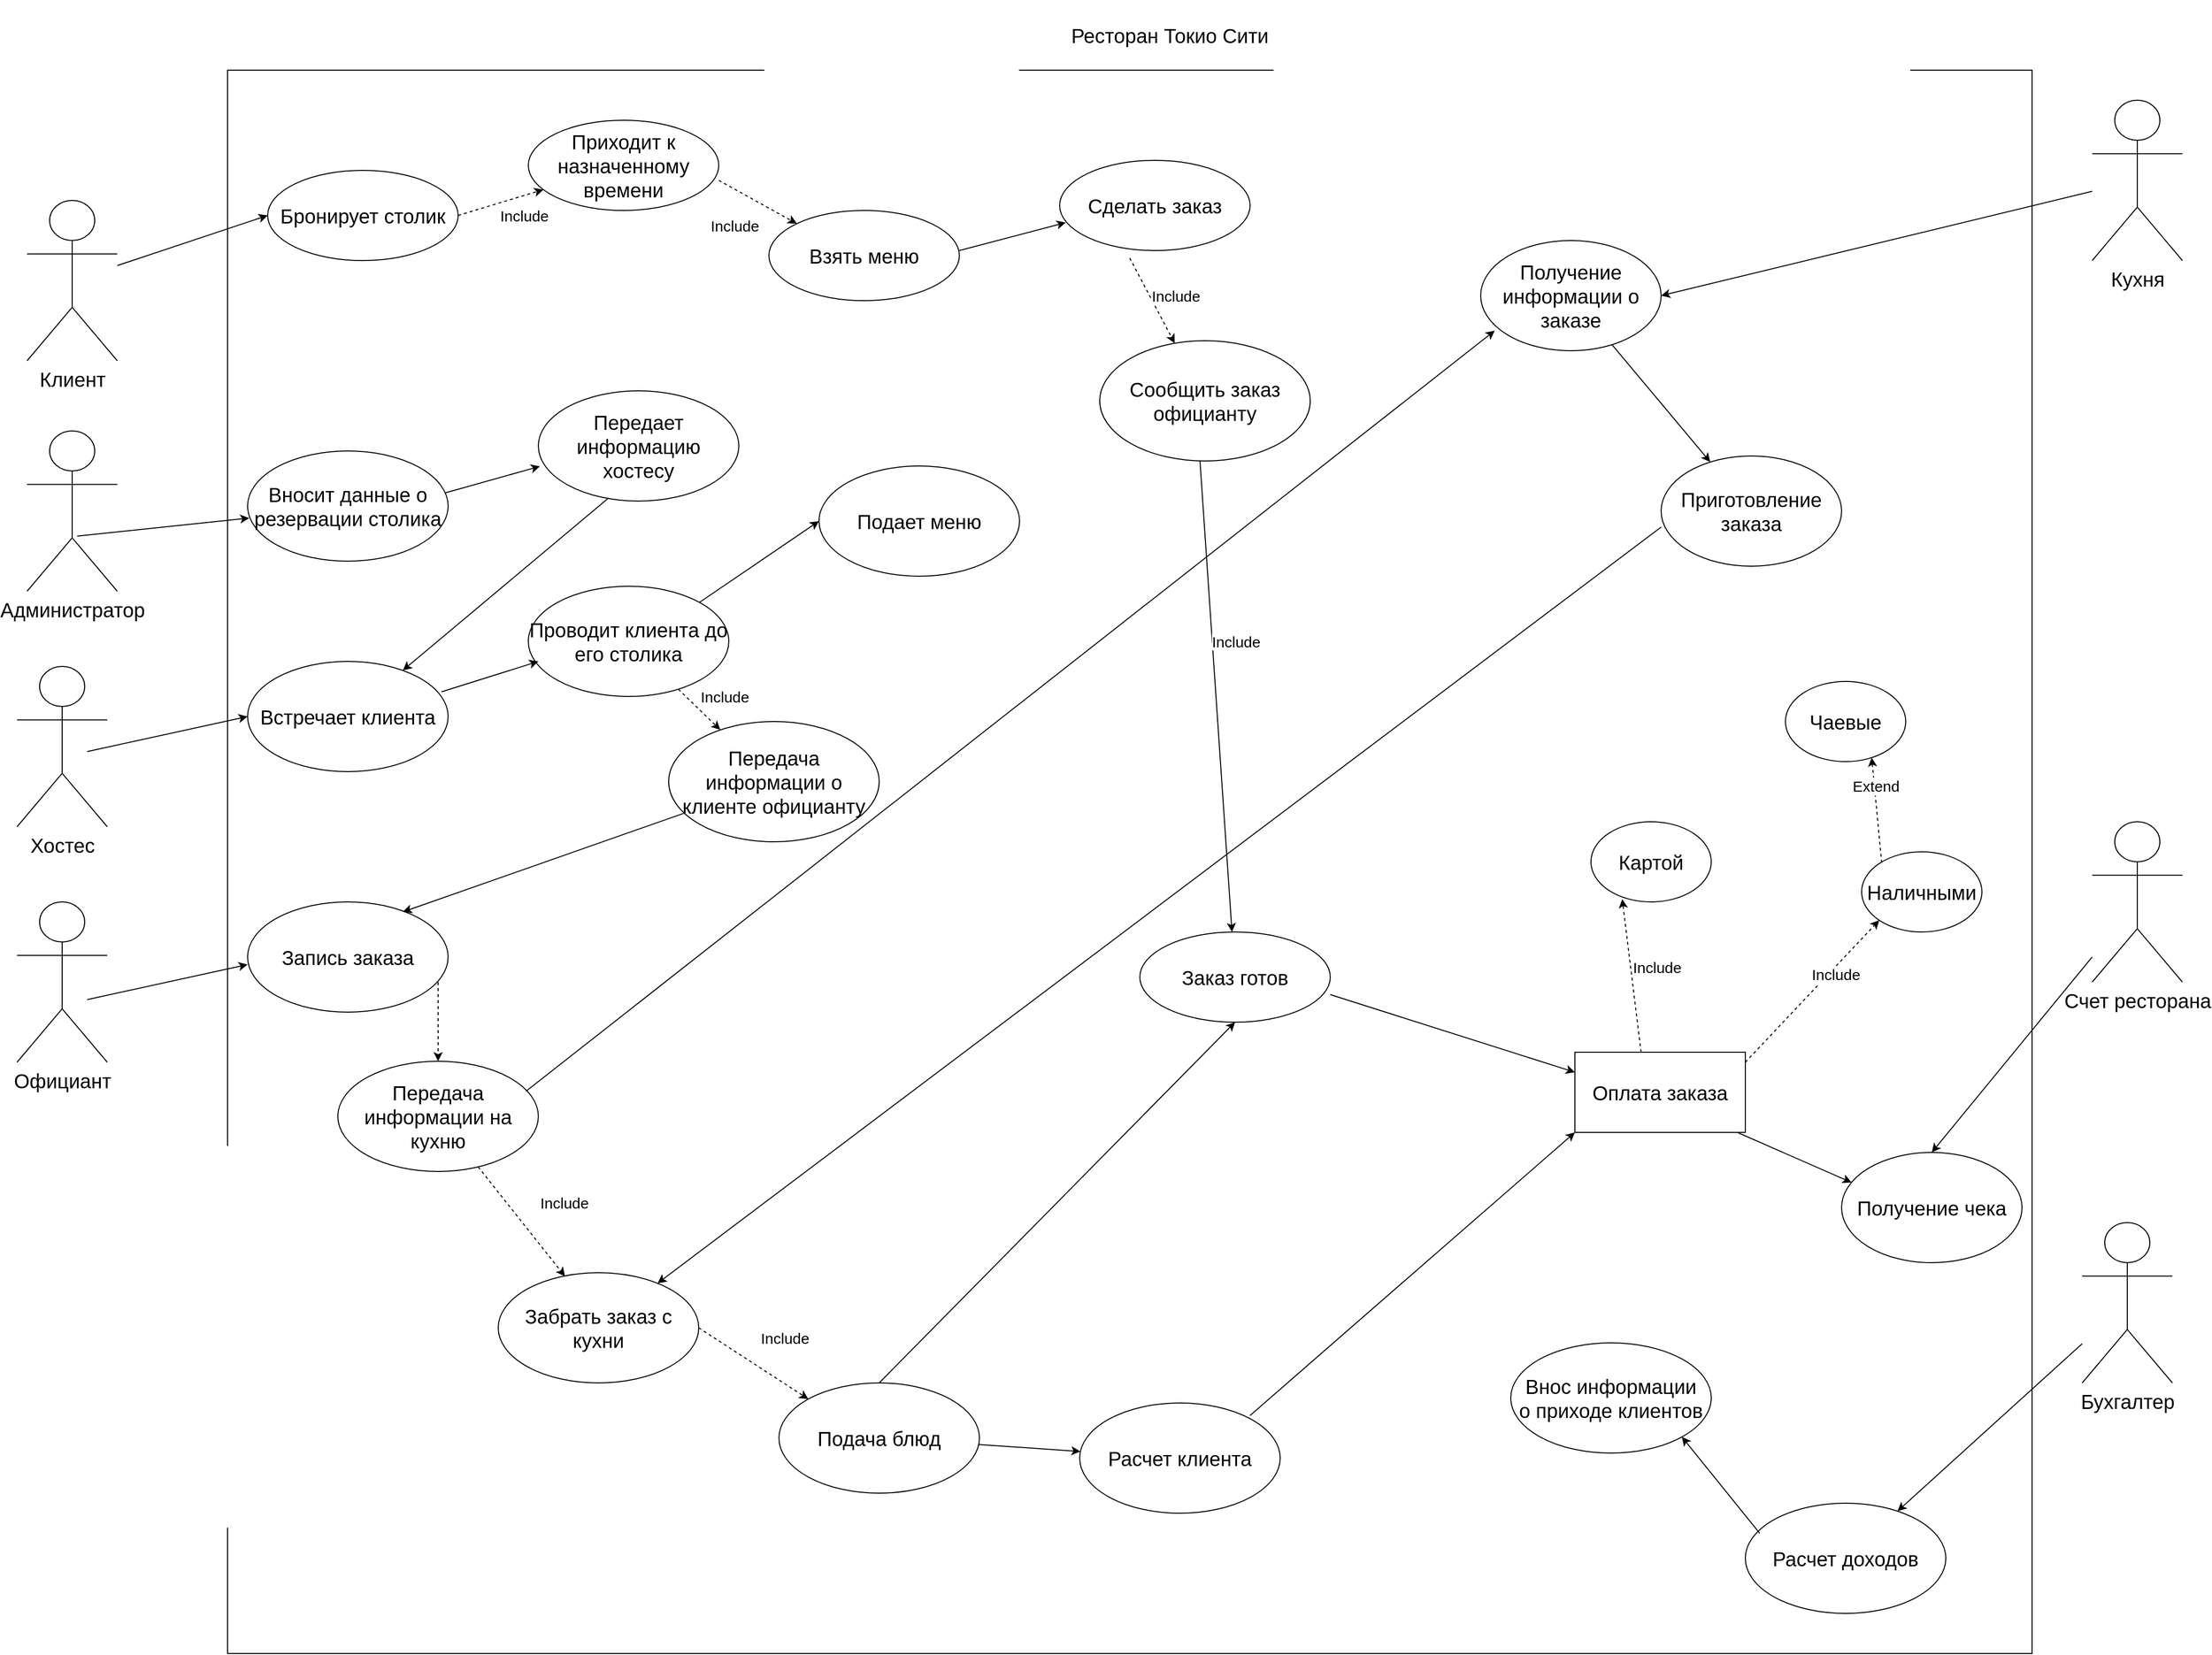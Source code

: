 <mxfile version="20.3.0" type="device" pages="2"><diagram id="B6eEQ-WKskFwxM_QzgL0" name="�������� 1"><mxGraphModel dx="2844" dy="1730" grid="1" gridSize="10" guides="1" tooltips="1" connect="1" arrows="1" fold="1" page="1" pageScale="1" pageWidth="827" pageHeight="1169" math="0" shadow="0"><root><mxCell id="0"/><mxCell id="1" parent="0"/><mxCell id="ucPB4saSWRU4WeFrdtIy-1" value="" style="rounded=0;whiteSpace=wrap;html=1;fillColor=none;" parent="1" vertex="1"><mxGeometry x="310" y="70" width="1800" height="1580" as="geometry"/></mxCell><mxCell id="ucPB4saSWRU4WeFrdtIy-2" value="&lt;font style=&quot;font-size: 20px;&quot;&gt;Ресторан Токио Сити&lt;/font&gt;" style="text;html=1;strokeColor=none;fillColor=none;align=center;verticalAlign=middle;whiteSpace=wrap;rounded=0;" parent="1" vertex="1"><mxGeometry x="1140" width="220" height="70" as="geometry"/></mxCell><mxCell id="ucPB4saSWRU4WeFrdtIy-4" value="Клиент" style="shape=umlActor;verticalLabelPosition=bottom;verticalAlign=top;html=1;outlineConnect=0;fontSize=20;fillColor=none;" parent="1" vertex="1"><mxGeometry x="110" y="200" width="90" height="160" as="geometry"/></mxCell><mxCell id="ucPB4saSWRU4WeFrdtIy-7" value="" style="endArrow=classic;html=1;rounded=0;fontSize=20;entryX=0;entryY=0.5;entryDx=0;entryDy=0;" parent="1" source="ucPB4saSWRU4WeFrdtIy-4" target="ucPB4saSWRU4WeFrdtIy-8" edge="1"><mxGeometry width="50" height="50" relative="1" as="geometry"><mxPoint x="230" y="290" as="sourcePoint"/><mxPoint x="550" y="310" as="targetPoint"/><Array as="points"/></mxGeometry></mxCell><mxCell id="ucPB4saSWRU4WeFrdtIy-8" value="Бронирует столик" style="ellipse;whiteSpace=wrap;html=1;fontSize=20;fillColor=none;" parent="1" vertex="1"><mxGeometry x="350" y="170" width="190" height="90" as="geometry"/></mxCell><mxCell id="I0cS8mzF2788cdketwGl-1" value="Администратор" style="shape=umlActor;verticalLabelPosition=bottom;verticalAlign=top;html=1;outlineConnect=0;fontSize=20;fillColor=none;" parent="1" vertex="1"><mxGeometry x="110" y="430" width="90" height="160" as="geometry"/></mxCell><mxCell id="I0cS8mzF2788cdketwGl-2" value="" style="endArrow=classic;html=1;rounded=0;fontSize=20;dashed=1;exitX=1;exitY=0.5;exitDx=0;exitDy=0;" parent="1" source="ucPB4saSWRU4WeFrdtIy-8" target="I0cS8mzF2788cdketwGl-4" edge="1"><mxGeometry width="50" height="50" relative="1" as="geometry"><mxPoint x="530" y="240" as="sourcePoint"/><mxPoint x="680" y="190" as="targetPoint"/><Array as="points"/></mxGeometry></mxCell><mxCell id="I0cS8mzF2788cdketwGl-4" value="Приходит к назначенному времени" style="ellipse;whiteSpace=wrap;html=1;fontSize=20;fillColor=none;" parent="1" vertex="1"><mxGeometry x="610" y="120" width="190" height="90" as="geometry"/></mxCell><mxCell id="I0cS8mzF2788cdketwGl-7" value="" style="endArrow=classic;html=1;rounded=0;fontSize=20;entryX=0.008;entryY=0.609;entryDx=0;entryDy=0;entryPerimeter=0;" parent="1" target="E02KeBxfNRZ5lNpoxEAH-2" edge="1"><mxGeometry width="50" height="50" relative="1" as="geometry"><mxPoint x="160" y="535" as="sourcePoint"/><mxPoint x="280" y="510" as="targetPoint"/><Array as="points"/></mxGeometry></mxCell><mxCell id="E02KeBxfNRZ5lNpoxEAH-2" value="Вносит данные о резервации столика" style="ellipse;whiteSpace=wrap;html=1;fontSize=20;fillColor=none;" parent="1" vertex="1"><mxGeometry x="330" y="450" width="200" height="110" as="geometry"/></mxCell><mxCell id="E02KeBxfNRZ5lNpoxEAH-3" value="Передает информацию хостесу" style="ellipse;whiteSpace=wrap;html=1;fontSize=20;fillColor=none;" parent="1" vertex="1"><mxGeometry x="620" y="390" width="200" height="110" as="geometry"/></mxCell><mxCell id="E02KeBxfNRZ5lNpoxEAH-4" value="" style="endArrow=classic;html=1;rounded=0;fontSize=20;entryX=0.008;entryY=0.685;entryDx=0;entryDy=0;entryPerimeter=0;exitX=0.983;exitY=0.382;exitDx=0;exitDy=0;exitPerimeter=0;" parent="1" source="E02KeBxfNRZ5lNpoxEAH-2" target="E02KeBxfNRZ5lNpoxEAH-3" edge="1"><mxGeometry width="50" height="50" relative="1" as="geometry"><mxPoint x="520" y="480" as="sourcePoint"/><mxPoint x="620" y="460" as="targetPoint"/><Array as="points"/></mxGeometry></mxCell><mxCell id="E02KeBxfNRZ5lNpoxEAH-5" value="Хостес" style="shape=umlActor;verticalLabelPosition=bottom;verticalAlign=top;html=1;outlineConnect=0;fontSize=20;fillColor=none;" parent="1" vertex="1"><mxGeometry x="100" y="665" width="90" height="160" as="geometry"/></mxCell><mxCell id="E02KeBxfNRZ5lNpoxEAH-6" value="" style="endArrow=classic;html=1;rounded=0;fontSize=20;entryX=0;entryY=0.5;entryDx=0;entryDy=0;" parent="1" target="E02KeBxfNRZ5lNpoxEAH-7" edge="1"><mxGeometry width="50" height="50" relative="1" as="geometry"><mxPoint x="170" y="750" as="sourcePoint"/><mxPoint x="350" y="720" as="targetPoint"/><Array as="points"/></mxGeometry></mxCell><mxCell id="E02KeBxfNRZ5lNpoxEAH-7" value="Встречает клиента" style="ellipse;whiteSpace=wrap;html=1;fontSize=20;fillColor=none;" parent="1" vertex="1"><mxGeometry x="330" y="660" width="200" height="110" as="geometry"/></mxCell><mxCell id="E02KeBxfNRZ5lNpoxEAH-8" value="Проводит клиента до его столика" style="ellipse;whiteSpace=wrap;html=1;fontSize=20;fillColor=none;" parent="1" vertex="1"><mxGeometry x="610" y="585" width="200" height="110" as="geometry"/></mxCell><mxCell id="E02KeBxfNRZ5lNpoxEAH-9" value="" style="endArrow=classic;html=1;rounded=0;fontSize=20;entryX=0.05;entryY=0.682;entryDx=0;entryDy=0;entryPerimeter=0;exitX=0.967;exitY=0.276;exitDx=0;exitDy=0;exitPerimeter=0;" parent="1" source="E02KeBxfNRZ5lNpoxEAH-7" target="E02KeBxfNRZ5lNpoxEAH-8" edge="1"><mxGeometry width="50" height="50" relative="1" as="geometry"><mxPoint x="510" y="685" as="sourcePoint"/><mxPoint x="610" y="665" as="targetPoint"/><Array as="points"/></mxGeometry></mxCell><mxCell id="E02KeBxfNRZ5lNpoxEAH-10" value="Подает меню" style="ellipse;whiteSpace=wrap;html=1;fontSize=20;fillColor=none;" parent="1" vertex="1"><mxGeometry x="900" y="465" width="200" height="110" as="geometry"/></mxCell><mxCell id="E02KeBxfNRZ5lNpoxEAH-11" value="" style="endArrow=classic;html=1;rounded=0;fontSize=20;entryX=0;entryY=0.5;entryDx=0;entryDy=0;exitX=1;exitY=0;exitDx=0;exitDy=0;" parent="1" source="E02KeBxfNRZ5lNpoxEAH-8" target="E02KeBxfNRZ5lNpoxEAH-10" edge="1"><mxGeometry width="50" height="50" relative="1" as="geometry"><mxPoint x="760" y="690" as="sourcePoint"/><mxPoint x="856.6" y="660" as="targetPoint"/><Array as="points"/></mxGeometry></mxCell><mxCell id="E02KeBxfNRZ5lNpoxEAH-12" value="Официант" style="shape=umlActor;verticalLabelPosition=bottom;verticalAlign=top;html=1;outlineConnect=0;fontSize=20;fillColor=none;" parent="1" vertex="1"><mxGeometry x="100" y="900" width="90" height="160" as="geometry"/></mxCell><mxCell id="E02KeBxfNRZ5lNpoxEAH-13" value="" style="endArrow=classic;html=1;rounded=0;fontSize=20;entryX=0;entryY=0.5;entryDx=0;entryDy=0;" parent="1" edge="1"><mxGeometry width="50" height="50" relative="1" as="geometry"><mxPoint x="170" y="997.5" as="sourcePoint"/><mxPoint x="330" y="962.5" as="targetPoint"/><Array as="points"/></mxGeometry></mxCell><mxCell id="E02KeBxfNRZ5lNpoxEAH-14" value="Запись заказа" style="ellipse;whiteSpace=wrap;html=1;fontSize=20;fillColor=none;" parent="1" vertex="1"><mxGeometry x="330" y="900" width="200" height="110" as="geometry"/></mxCell><mxCell id="E02KeBxfNRZ5lNpoxEAH-15" value="Передача информации на кухню" style="ellipse;whiteSpace=wrap;html=1;fontSize=20;fillColor=none;" parent="1" vertex="1"><mxGeometry x="420" y="1059" width="200" height="110" as="geometry"/></mxCell><mxCell id="E02KeBxfNRZ5lNpoxEAH-16" value="" style="endArrow=classic;html=1;rounded=0;fontSize=20;dashed=1;" parent="1" target="E02KeBxfNRZ5lNpoxEAH-15" edge="1"><mxGeometry width="50" height="50" relative="1" as="geometry"><mxPoint x="520" y="980" as="sourcePoint"/><mxPoint x="680" y="945" as="targetPoint"/><Array as="points"/></mxGeometry></mxCell><mxCell id="E02KeBxfNRZ5lNpoxEAH-17" value="Забрать заказ с кухни" style="ellipse;whiteSpace=wrap;html=1;fontSize=20;fillColor=none;" parent="1" vertex="1"><mxGeometry x="580" y="1270" width="200" height="110" as="geometry"/></mxCell><mxCell id="E02KeBxfNRZ5lNpoxEAH-18" value="" style="endArrow=classic;html=1;rounded=0;fontSize=20;entryX=0.333;entryY=0.033;entryDx=0;entryDy=0;entryPerimeter=0;dashed=1;" parent="1" source="E02KeBxfNRZ5lNpoxEAH-15" target="E02KeBxfNRZ5lNpoxEAH-17" edge="1"><mxGeometry width="50" height="50" relative="1" as="geometry"><mxPoint x="707.42" y="1090" as="sourcePoint"/><mxPoint x="800.004" y="1118.29" as="targetPoint"/><Array as="points"/></mxGeometry></mxCell><mxCell id="E02KeBxfNRZ5lNpoxEAH-20" value="Бухгалтер" style="shape=umlActor;verticalLabelPosition=bottom;verticalAlign=top;html=1;outlineConnect=0;fontSize=20;fillColor=none;" parent="1" vertex="1"><mxGeometry x="2160" y="1220" width="90" height="160" as="geometry"/></mxCell><mxCell id="E02KeBxfNRZ5lNpoxEAH-23" value="" style="endArrow=classic;html=1;rounded=0;fontSize=20;" parent="1" source="E02KeBxfNRZ5lNpoxEAH-20" target="E02KeBxfNRZ5lNpoxEAH-24" edge="1"><mxGeometry width="50" height="50" relative="1" as="geometry"><mxPoint x="1280" y="1240" as="sourcePoint"/><mxPoint x="1330" y="1190" as="targetPoint"/></mxGeometry></mxCell><mxCell id="E02KeBxfNRZ5lNpoxEAH-24" value="Расчет доходов" style="ellipse;whiteSpace=wrap;html=1;fontSize=20;fillColor=none;" parent="1" vertex="1"><mxGeometry x="1824" y="1500" width="200" height="110" as="geometry"/></mxCell><mxCell id="E02KeBxfNRZ5lNpoxEAH-25" value="Кухня" style="shape=umlActor;verticalLabelPosition=bottom;verticalAlign=top;html=1;outlineConnect=0;fontSize=20;fillColor=none;" parent="1" vertex="1"><mxGeometry x="2170" y="100" width="90" height="160" as="geometry"/></mxCell><mxCell id="E02KeBxfNRZ5lNpoxEAH-30" value="Получение информации о заказе" style="ellipse;whiteSpace=wrap;html=1;fontSize=20;fillColor=none;" parent="1" vertex="1"><mxGeometry x="1560" y="240" width="180" height="110" as="geometry"/></mxCell><mxCell id="E02KeBxfNRZ5lNpoxEAH-31" value="" style="endArrow=classic;html=1;rounded=0;fontSize=20;entryX=1;entryY=0.5;entryDx=0;entryDy=0;" parent="1" source="E02KeBxfNRZ5lNpoxEAH-25" target="E02KeBxfNRZ5lNpoxEAH-30" edge="1"><mxGeometry width="50" height="50" relative="1" as="geometry"><mxPoint x="1400" y="230" as="sourcePoint"/><mxPoint x="1550" y="180" as="targetPoint"/><Array as="points"/></mxGeometry></mxCell><mxCell id="E02KeBxfNRZ5lNpoxEAH-32" value="" style="endArrow=classic;html=1;rounded=0;fontSize=20;entryX=0.078;entryY=0.818;entryDx=0;entryDy=0;entryPerimeter=0;exitX=0.938;exitY=0.273;exitDx=0;exitDy=0;exitPerimeter=0;" parent="1" source="E02KeBxfNRZ5lNpoxEAH-15" target="E02KeBxfNRZ5lNpoxEAH-30" edge="1"><mxGeometry width="50" height="50" relative="1" as="geometry"><mxPoint x="800" y="1025" as="sourcePoint"/><mxPoint x="960" y="990" as="targetPoint"/><Array as="points"/></mxGeometry></mxCell><mxCell id="E02KeBxfNRZ5lNpoxEAH-34" value="" style="endArrow=classic;html=1;rounded=0;fontSize=20;" parent="1" source="E02KeBxfNRZ5lNpoxEAH-30" target="E02KeBxfNRZ5lNpoxEAH-36" edge="1"><mxGeometry width="50" height="50" relative="1" as="geometry"><mxPoint x="1420" y="263.281" as="sourcePoint"/><mxPoint x="1290" y="296.71" as="targetPoint"/><Array as="points"/></mxGeometry></mxCell><mxCell id="E02KeBxfNRZ5lNpoxEAH-36" value="Приготовление заказа" style="ellipse;whiteSpace=wrap;html=1;fontSize=20;fillColor=none;" parent="1" vertex="1"><mxGeometry x="1740" y="455" width="180" height="110" as="geometry"/></mxCell><mxCell id="E02KeBxfNRZ5lNpoxEAH-38" value="Подача блюд" style="ellipse;whiteSpace=wrap;html=1;fontSize=20;fillColor=none;" parent="1" vertex="1"><mxGeometry x="860" y="1380" width="200" height="110" as="geometry"/></mxCell><mxCell id="E02KeBxfNRZ5lNpoxEAH-39" value="" style="endArrow=classic;html=1;rounded=0;fontSize=20;entryX=0;entryY=0;entryDx=0;entryDy=0;dashed=1;exitX=1;exitY=0.5;exitDx=0;exitDy=0;" parent="1" source="E02KeBxfNRZ5lNpoxEAH-17" target="E02KeBxfNRZ5lNpoxEAH-38" edge="1"><mxGeometry width="50" height="50" relative="1" as="geometry"><mxPoint x="840.82" y="1243.18" as="sourcePoint"/><mxPoint x="890.0" y="1296.81" as="targetPoint"/><Array as="points"/></mxGeometry></mxCell><mxCell id="E02KeBxfNRZ5lNpoxEAH-44" value="" style="endArrow=classic;html=1;rounded=0;fontSize=20;" parent="1" target="E02KeBxfNRZ5lNpoxEAH-17" edge="1"><mxGeometry width="50" height="50" relative="1" as="geometry"><mxPoint x="1740.004" y="526.005" as="sourcePoint"/><mxPoint x="1838.096" y="643.054" as="targetPoint"/><Array as="points"/></mxGeometry></mxCell><mxCell id="E02KeBxfNRZ5lNpoxEAH-45" value="Передача информации о клиенте официанту" style="ellipse;whiteSpace=wrap;html=1;fontSize=20;fillColor=none;" parent="1" vertex="1"><mxGeometry x="750" y="720" width="210" height="120" as="geometry"/></mxCell><mxCell id="E02KeBxfNRZ5lNpoxEAH-46" value="" style="endArrow=classic;html=1;rounded=0;fontSize=20;dashed=1;" parent="1" source="E02KeBxfNRZ5lNpoxEAH-8" target="E02KeBxfNRZ5lNpoxEAH-45" edge="1"><mxGeometry width="50" height="50" relative="1" as="geometry"><mxPoint x="810.0" y="630" as="sourcePoint"/><mxPoint x="859.18" y="683.63" as="targetPoint"/><Array as="points"/></mxGeometry></mxCell><mxCell id="E02KeBxfNRZ5lNpoxEAH-47" value="" style="endArrow=classic;html=1;rounded=0;fontSize=20;" parent="1" target="E02KeBxfNRZ5lNpoxEAH-7" edge="1"><mxGeometry width="50" height="50" relative="1" as="geometry"><mxPoint x="690" y="497" as="sourcePoint"/><mxPoint x="785.0" y="470.0" as="targetPoint"/><Array as="points"/></mxGeometry></mxCell><mxCell id="E02KeBxfNRZ5lNpoxEAH-48" value="Взять меню" style="ellipse;whiteSpace=wrap;html=1;fontSize=20;fillColor=none;" parent="1" vertex="1"><mxGeometry x="850" y="210" width="190" height="90" as="geometry"/></mxCell><mxCell id="E02KeBxfNRZ5lNpoxEAH-49" value="" style="endArrow=classic;html=1;rounded=0;fontSize=20;entryX=0;entryY=0;entryDx=0;entryDy=0;dashed=1;" parent="1" target="E02KeBxfNRZ5lNpoxEAH-48" edge="1"><mxGeometry width="50" height="50" relative="1" as="geometry"><mxPoint x="800" y="180" as="sourcePoint"/><mxPoint x="950" y="130" as="targetPoint"/><Array as="points"/></mxGeometry></mxCell><mxCell id="E02KeBxfNRZ5lNpoxEAH-50" value="Сделать заказ" style="ellipse;whiteSpace=wrap;html=1;fontSize=20;fillColor=none;" parent="1" vertex="1"><mxGeometry x="1140" y="160" width="190" height="90" as="geometry"/></mxCell><mxCell id="E02KeBxfNRZ5lNpoxEAH-51" value="" style="endArrow=classic;html=1;rounded=0;fontSize=20;entryX=0.032;entryY=0.69;entryDx=0;entryDy=0;entryPerimeter=0;" parent="1" target="E02KeBxfNRZ5lNpoxEAH-50" edge="1"><mxGeometry width="50" height="50" relative="1" as="geometry"><mxPoint x="1040" y="250" as="sourcePoint"/><mxPoint x="1117.825" y="293.18" as="targetPoint"/><Array as="points"/></mxGeometry></mxCell><mxCell id="E02KeBxfNRZ5lNpoxEAH-52" value="" style="endArrow=classic;html=1;rounded=0;fontSize=20;dashed=1;exitX=0.368;exitY=1.083;exitDx=0;exitDy=0;exitPerimeter=0;" parent="1" source="E02KeBxfNRZ5lNpoxEAH-50" target="E02KeBxfNRZ5lNpoxEAH-53" edge="1"><mxGeometry width="50" height="50" relative="1" as="geometry"><mxPoint x="1100" y="359.06" as="sourcePoint"/><mxPoint x="1236.6" y="329.996" as="targetPoint"/><Array as="points"/></mxGeometry></mxCell><mxCell id="E02KeBxfNRZ5lNpoxEAH-53" value="Сообщить заказ официанту" style="ellipse;whiteSpace=wrap;html=1;fontSize=20;fillColor=none;" parent="1" vertex="1"><mxGeometry x="1180" y="340" width="210" height="120" as="geometry"/></mxCell><mxCell id="E02KeBxfNRZ5lNpoxEAH-57" value="Оплата заказа" style="rounded=0;whiteSpace=wrap;html=1;fontSize=20;fillColor=none;" parent="1" vertex="1"><mxGeometry x="1654" y="1050" width="170" height="80" as="geometry"/></mxCell><mxCell id="E02KeBxfNRZ5lNpoxEAH-60" value="" style="endArrow=classic;html=1;rounded=0;fontSize=20;dashed=1;entryX=0.26;entryY=0.965;entryDx=0;entryDy=0;entryPerimeter=0;" parent="1" target="E02KeBxfNRZ5lNpoxEAH-61" edge="1"><mxGeometry width="50" height="50" relative="1" as="geometry"><mxPoint x="1720" y="1050.0" as="sourcePoint"/><mxPoint x="1856.474" y="1020.742" as="targetPoint"/><Array as="points"/></mxGeometry></mxCell><mxCell id="E02KeBxfNRZ5lNpoxEAH-61" value="Картой" style="ellipse;whiteSpace=wrap;html=1;fontSize=20;fillColor=none;" parent="1" vertex="1"><mxGeometry x="1670" y="820" width="120" height="80" as="geometry"/></mxCell><mxCell id="E02KeBxfNRZ5lNpoxEAH-62" value="" style="endArrow=classic;html=1;rounded=0;fontSize=20;dashed=1;entryX=0;entryY=1;entryDx=0;entryDy=0;" parent="1" target="E02KeBxfNRZ5lNpoxEAH-63" edge="1"><mxGeometry width="50" height="50" relative="1" as="geometry"><mxPoint x="1824" y="1060" as="sourcePoint"/><mxPoint x="1885.2" y="937.2" as="targetPoint"/><Array as="points"/></mxGeometry></mxCell><mxCell id="E02KeBxfNRZ5lNpoxEAH-63" value="Наличными" style="ellipse;whiteSpace=wrap;html=1;fontSize=20;fillColor=none;" parent="1" vertex="1"><mxGeometry x="1940" y="850" width="120" height="80" as="geometry"/></mxCell><mxCell id="E02KeBxfNRZ5lNpoxEAH-64" value="Внос информации&lt;br&gt;о приходе клиентов" style="ellipse;whiteSpace=wrap;html=1;fontSize=20;fillColor=none;" parent="1" vertex="1"><mxGeometry x="1590" y="1340" width="200" height="110" as="geometry"/></mxCell><mxCell id="E02KeBxfNRZ5lNpoxEAH-65" value="" style="endArrow=classic;html=1;rounded=0;fontSize=20;entryX=1;entryY=1;entryDx=0;entryDy=0;" parent="1" target="E02KeBxfNRZ5lNpoxEAH-64" edge="1"><mxGeometry width="50" height="50" relative="1" as="geometry"><mxPoint x="1838.3" y="1530.003" as="sourcePoint"/><mxPoint x="1653.996" y="1697.12" as="targetPoint"/></mxGeometry></mxCell><mxCell id="E02KeBxfNRZ5lNpoxEAH-66" value="Заказ готов" style="ellipse;whiteSpace=wrap;html=1;fontSize=20;fillColor=none;" parent="1" vertex="1"><mxGeometry x="1220" y="930" width="190" height="90" as="geometry"/></mxCell><mxCell id="E02KeBxfNRZ5lNpoxEAH-68" value="" style="endArrow=classic;html=1;rounded=0;fontSize=20;" parent="1" source="E02KeBxfNRZ5lNpoxEAH-45" edge="1"><mxGeometry width="50" height="50" relative="1" as="geometry"><mxPoint x="690" y="737.99" as="sourcePoint"/><mxPoint x="484.849" y="910.001" as="targetPoint"/><Array as="points"/></mxGeometry></mxCell><mxCell id="E02KeBxfNRZ5lNpoxEAH-69" value="" style="endArrow=classic;html=1;rounded=0;fontSize=20;entryX=0.5;entryY=1;entryDx=0;entryDy=0;exitX=0.5;exitY=0;exitDx=0;exitDy=0;" parent="1" source="E02KeBxfNRZ5lNpoxEAH-38" target="E02KeBxfNRZ5lNpoxEAH-66" edge="1"><mxGeometry width="50" height="50" relative="1" as="geometry"><mxPoint x="1030" y="1302.51" as="sourcePoint"/><mxPoint x="1804.04" y="607.49" as="targetPoint"/><Array as="points"/></mxGeometry></mxCell><mxCell id="E02KeBxfNRZ5lNpoxEAH-70" value="" style="endArrow=classic;html=1;rounded=0;fontSize=20;" parent="1" target="E02KeBxfNRZ5lNpoxEAH-66" edge="1"><mxGeometry width="50" height="50" relative="1" as="geometry"><mxPoint x="1280" y="460" as="sourcePoint"/><mxPoint x="1386.08" y="432.1" as="targetPoint"/><Array as="points"/></mxGeometry></mxCell><mxCell id="E02KeBxfNRZ5lNpoxEAH-72" value="" style="endArrow=classic;html=1;rounded=0;fontSize=20;entryX=0;entryY=0.25;entryDx=0;entryDy=0;" parent="1" target="E02KeBxfNRZ5lNpoxEAH-57" edge="1"><mxGeometry width="50" height="50" relative="1" as="geometry"><mxPoint x="1410" y="992.51" as="sourcePoint"/><mxPoint x="1695" y="710" as="targetPoint"/><Array as="points"/></mxGeometry></mxCell><mxCell id="E02KeBxfNRZ5lNpoxEAH-73" value="Расчет клиента" style="ellipse;whiteSpace=wrap;html=1;fontSize=20;fillColor=none;" parent="1" vertex="1"><mxGeometry x="1160" y="1400" width="200" height="110" as="geometry"/></mxCell><mxCell id="E02KeBxfNRZ5lNpoxEAH-74" value="" style="endArrow=classic;html=1;rounded=0;fontSize=20;" parent="1" source="E02KeBxfNRZ5lNpoxEAH-38" target="E02KeBxfNRZ5lNpoxEAH-73" edge="1"><mxGeometry width="50" height="50" relative="1" as="geometry"><mxPoint x="1040" y="1372.51" as="sourcePoint"/><mxPoint x="1325" y="1090" as="targetPoint"/><Array as="points"/></mxGeometry></mxCell><mxCell id="E02KeBxfNRZ5lNpoxEAH-75" value="" style="endArrow=classic;html=1;rounded=0;fontSize=20;entryX=0;entryY=1;entryDx=0;entryDy=0;" parent="1" target="E02KeBxfNRZ5lNpoxEAH-57" edge="1"><mxGeometry width="50" height="50" relative="1" as="geometry"><mxPoint x="1330" y="1412.51" as="sourcePoint"/><mxPoint x="1615" y="1130" as="targetPoint"/><Array as="points"/></mxGeometry></mxCell><mxCell id="E02KeBxfNRZ5lNpoxEAH-76" value="" style="endArrow=classic;html=1;rounded=0;fontSize=20;dashed=1;entryX=0.717;entryY=0.95;entryDx=0;entryDy=0;entryPerimeter=0;" parent="1" target="E02KeBxfNRZ5lNpoxEAH-77" edge="1"><mxGeometry width="50" height="50" relative="1" as="geometry"><mxPoint x="1960" y="860.86" as="sourcePoint"/><mxPoint x="2093.574" y="719.144" as="targetPoint"/><Array as="points"/></mxGeometry></mxCell><mxCell id="Uwtrxk0GETomUtAgItpG-1" value="Extend" style="edgeLabel;html=1;align=center;verticalAlign=middle;resizable=0;points=[];fontSize=15;" vertex="1" connectable="0" parent="E02KeBxfNRZ5lNpoxEAH-76"><mxGeometry x="0.471" y="-1" relative="1" as="geometry"><mxPoint as="offset"/></mxGeometry></mxCell><mxCell id="E02KeBxfNRZ5lNpoxEAH-77" value="Чаевые" style="ellipse;whiteSpace=wrap;html=1;fontSize=20;fillColor=none;" parent="1" vertex="1"><mxGeometry x="1864" y="680" width="120" height="80" as="geometry"/></mxCell><mxCell id="E02KeBxfNRZ5lNpoxEAH-79" value="" style="endArrow=classic;html=1;rounded=0;fontSize=20;" parent="1" edge="1"><mxGeometry width="50" height="50" relative="1" as="geometry"><mxPoint x="1816" y="1130.0" as="sourcePoint"/><mxPoint x="1930" y="1180" as="targetPoint"/><Array as="points"/></mxGeometry></mxCell><mxCell id="E02KeBxfNRZ5lNpoxEAH-81" value="Получение чека" style="ellipse;whiteSpace=wrap;html=1;fontSize=20;fillColor=none;" parent="1" vertex="1"><mxGeometry x="1920" y="1150" width="180" height="110" as="geometry"/></mxCell><mxCell id="E02KeBxfNRZ5lNpoxEAH-82" value="" style="endArrow=classic;html=1;rounded=0;fontSize=20;entryX=0.5;entryY=0;entryDx=0;entryDy=0;" parent="1" source="E02KeBxfNRZ5lNpoxEAH-83" target="E02KeBxfNRZ5lNpoxEAH-81" edge="1"><mxGeometry width="50" height="50" relative="1" as="geometry"><mxPoint x="2160" y="740" as="sourcePoint"/><mxPoint x="1790.002" y="864.589" as="targetPoint"/><Array as="points"/></mxGeometry></mxCell><mxCell id="E02KeBxfNRZ5lNpoxEAH-83" value="Счет ресторана" style="shape=umlActor;verticalLabelPosition=bottom;verticalAlign=top;html=1;outlineConnect=0;fontSize=20;fillColor=none;" parent="1" vertex="1"><mxGeometry x="2170" y="820" width="90" height="160" as="geometry"/></mxCell><mxCell id="Uwtrxk0GETomUtAgItpG-2" value="&lt;font style=&quot;font-size: 15px;&quot;&gt;Include&lt;/font&gt;" style="edgeLabel;html=1;align=center;verticalAlign=middle;resizable=0;points=[];" vertex="1" connectable="0" parent="1"><mxGeometry x="1963.701" y="793.968" as="geometry"><mxPoint x="-50" y="178" as="offset"/></mxGeometry></mxCell><mxCell id="Uwtrxk0GETomUtAgItpG-4" value="&lt;span style=&quot;color: rgb(0, 0, 0); font-family: Helvetica; font-size: 15px; font-style: normal; font-variant-ligatures: normal; font-variant-caps: normal; font-weight: 400; letter-spacing: normal; orphans: 2; text-align: center; text-indent: 0px; text-transform: none; widows: 2; word-spacing: 0px; -webkit-text-stroke-width: 0px; background-color: rgb(255, 255, 255); text-decoration-thickness: initial; text-decoration-style: initial; text-decoration-color: initial; float: none; display: inline !important;&quot;&gt;Include&lt;/span&gt;" style="text;whiteSpace=wrap;html=1;fontSize=15;" vertex="1" parent="1"><mxGeometry x="1710" y="950" width="70" height="40" as="geometry"/></mxCell><mxCell id="Uwtrxk0GETomUtAgItpG-6" value="&lt;span style=&quot;color: rgb(0, 0, 0); font-family: Helvetica; font-size: 15px; font-style: normal; font-variant-ligatures: normal; font-variant-caps: normal; font-weight: 400; letter-spacing: normal; orphans: 2; text-align: center; text-indent: 0px; text-transform: none; widows: 2; word-spacing: 0px; -webkit-text-stroke-width: 0px; background-color: rgb(255, 255, 255); text-decoration-thickness: initial; text-decoration-style: initial; text-decoration-color: initial; float: none; display: inline !important;&quot;&gt;Include&lt;/span&gt;" style="text;whiteSpace=wrap;html=1;fontSize=15;" vertex="1" parent="1"><mxGeometry x="1230" y="280" width="70" height="40" as="geometry"/></mxCell><mxCell id="Uwtrxk0GETomUtAgItpG-7" value="&lt;span style=&quot;color: rgb(0, 0, 0); font-family: Helvetica; font-size: 15px; font-style: normal; font-variant-ligatures: normal; font-variant-caps: normal; font-weight: 400; letter-spacing: normal; orphans: 2; text-align: center; text-indent: 0px; text-transform: none; widows: 2; word-spacing: 0px; -webkit-text-stroke-width: 0px; background-color: rgb(255, 255, 255); text-decoration-thickness: initial; text-decoration-style: initial; text-decoration-color: initial; float: none; display: inline !important;&quot;&gt;Include&lt;/span&gt;" style="text;whiteSpace=wrap;html=1;fontSize=15;" vertex="1" parent="1"><mxGeometry x="790" y="210" width="70" height="40" as="geometry"/></mxCell><mxCell id="Uwtrxk0GETomUtAgItpG-9" value="&lt;span style=&quot;color: rgb(0, 0, 0); font-family: Helvetica; font-size: 15px; font-style: normal; font-variant-ligatures: normal; font-variant-caps: normal; font-weight: 400; letter-spacing: normal; orphans: 2; text-align: center; text-indent: 0px; text-transform: none; widows: 2; word-spacing: 0px; -webkit-text-stroke-width: 0px; background-color: rgb(255, 255, 255); text-decoration-thickness: initial; text-decoration-style: initial; text-decoration-color: initial; float: none; display: inline !important;&quot;&gt;Include&lt;/span&gt;" style="text;whiteSpace=wrap;html=1;fontSize=15;" vertex="1" parent="1"><mxGeometry x="580" y="200" width="70" height="40" as="geometry"/></mxCell><mxCell id="Uwtrxk0GETomUtAgItpG-10" value="&lt;span style=&quot;color: rgb(0, 0, 0); font-family: Helvetica; font-size: 15px; font-style: normal; font-variant-ligatures: normal; font-variant-caps: normal; font-weight: 400; letter-spacing: normal; orphans: 2; text-align: center; text-indent: 0px; text-transform: none; widows: 2; word-spacing: 0px; -webkit-text-stroke-width: 0px; background-color: rgb(255, 255, 255); text-decoration-thickness: initial; text-decoration-style: initial; text-decoration-color: initial; float: none; display: inline !important;&quot;&gt;Include&lt;/span&gt;" style="text;whiteSpace=wrap;html=1;fontSize=15;" vertex="1" parent="1"><mxGeometry x="780" y="680" width="70" height="40" as="geometry"/></mxCell><mxCell id="Uwtrxk0GETomUtAgItpG-11" value="&lt;span style=&quot;color: rgb(0, 0, 0); font-family: Helvetica; font-size: 15px; font-style: normal; font-variant-ligatures: normal; font-variant-caps: normal; font-weight: 400; letter-spacing: normal; orphans: 2; text-align: center; text-indent: 0px; text-transform: none; widows: 2; word-spacing: 0px; -webkit-text-stroke-width: 0px; background-color: rgb(255, 255, 255); text-decoration-thickness: initial; text-decoration-style: initial; text-decoration-color: initial; float: none; display: inline !important;&quot;&gt;Include&lt;/span&gt;" style="text;whiteSpace=wrap;html=1;fontSize=15;" vertex="1" parent="1"><mxGeometry x="840" y="1320" width="70" height="40" as="geometry"/></mxCell><mxCell id="Uwtrxk0GETomUtAgItpG-12" value="&lt;span style=&quot;color: rgb(0, 0, 0); font-family: Helvetica; font-size: 15px; font-style: normal; font-variant-ligatures: normal; font-variant-caps: normal; font-weight: 400; letter-spacing: normal; orphans: 2; text-align: center; text-indent: 0px; text-transform: none; widows: 2; word-spacing: 0px; -webkit-text-stroke-width: 0px; background-color: rgb(255, 255, 255); text-decoration-thickness: initial; text-decoration-style: initial; text-decoration-color: initial; float: none; display: inline !important;&quot;&gt;Include&lt;/span&gt;" style="text;whiteSpace=wrap;html=1;fontSize=15;" vertex="1" parent="1"><mxGeometry x="620" y="1185" width="70" height="40" as="geometry"/></mxCell><mxCell id="Uwtrxk0GETomUtAgItpG-13" value="&lt;span style=&quot;color: rgb(0, 0, 0); font-family: Helvetica; font-size: 15px; font-style: normal; font-variant-ligatures: normal; font-variant-caps: normal; font-weight: 400; letter-spacing: normal; orphans: 2; text-align: center; text-indent: 0px; text-transform: none; widows: 2; word-spacing: 0px; -webkit-text-stroke-width: 0px; background-color: rgb(255, 255, 255); text-decoration-thickness: initial; text-decoration-style: initial; text-decoration-color: initial; float: none; display: inline !important;&quot;&gt;Include&lt;/span&gt;" style="text;whiteSpace=wrap;html=1;fontSize=15;" vertex="1" parent="1"><mxGeometry x="1290" y="625" width="70" height="40" as="geometry"/></mxCell></root></mxGraphModel></diagram><diagram id="HtzfSBk70x8Gx9cQYnkj" name="Страница 2"><mxGraphModel dx="2188" dy="1222" grid="1" gridSize="10" guides="1" tooltips="1" connect="1" arrows="1" fold="1" page="1" pageScale="1" pageWidth="827" pageHeight="1169" math="0" shadow="0"><root><mxCell id="0"/><mxCell id="1" parent="0"/><mxCell id="jJbgxOuUcMBWgNgh5Ver-1" value="Клиент" style="shape=umlActor;verticalLabelPosition=bottom;verticalAlign=top;html=1;" vertex="1" parent="1"><mxGeometry x="245" y="364" width="30" height="60" as="geometry"/></mxCell><mxCell id="jJbgxOuUcMBWgNgh5Ver-2" value="&lt;p style=&quot;margin: 4px 0px 0px; text-align: center; font-size: 16px;&quot;&gt;&lt;br&gt;&lt;/p&gt;" style="verticalAlign=top;align=left;overflow=fill;fontSize=16;fontFamily=Helvetica;html=1;fillColor=none;" vertex="1" parent="1"><mxGeometry x="335" y="204" width="1440" height="970" as="geometry"/></mxCell><mxCell id="jJbgxOuUcMBWgNgh5Ver-3" value="Администратор" style="shape=umlActor;verticalLabelPosition=bottom;verticalAlign=top;html=1;" vertex="1" parent="1"><mxGeometry x="225" y="624" width="20" height="50" as="geometry"/></mxCell><mxCell id="jJbgxOuUcMBWgNgh5Ver-4" value="" style="endArrow=classic;html=1;rounded=0;entryX=0.063;entryY=0.793;entryDx=0;entryDy=0;entryPerimeter=0;exitX=0.5;exitY=0.5;exitDx=0;exitDy=0;exitPerimeter=0;" edge="1" parent="1" source="jJbgxOuUcMBWgNgh5Ver-1" target="jJbgxOuUcMBWgNgh5Ver-5"><mxGeometry width="50" height="50" relative="1" as="geometry"><mxPoint x="555" y="524" as="sourcePoint"/><mxPoint x="405" y="359" as="targetPoint"/></mxGeometry></mxCell><mxCell id="jJbgxOuUcMBWgNgh5Ver-5" value="Авторизация&amp;nbsp;&lt;br&gt;на сайте" style="ellipse;whiteSpace=wrap;html=1;fontSize=16;" vertex="1" parent="1"><mxGeometry x="370" y="224" width="120" height="70" as="geometry"/></mxCell><mxCell id="jJbgxOuUcMBWgNgh5Ver-6" value="" style="endArrow=classic;html=1;rounded=0;exitX=1;exitY=0.5;exitDx=0;exitDy=0;entryX=0;entryY=0.5;entryDx=0;entryDy=0;" edge="1" parent="1" source="jJbgxOuUcMBWgNgh5Ver-5" target="jJbgxOuUcMBWgNgh5Ver-7"><mxGeometry width="50" height="50" relative="1" as="geometry"><mxPoint x="885" y="524" as="sourcePoint"/><mxPoint x="925" y="454" as="targetPoint"/></mxGeometry></mxCell><mxCell id="jJbgxOuUcMBWgNgh5Ver-7" value="Просмотр книг" style="ellipse;whiteSpace=wrap;html=1;fontSize=16;" vertex="1" parent="1"><mxGeometry x="580.5" y="224" width="115" height="70" as="geometry"/></mxCell><mxCell id="jJbgxOuUcMBWgNgh5Ver-8" value="" style="endArrow=classic;html=1;rounded=0;exitX=1;exitY=0.5;exitDx=0;exitDy=0;entryX=0;entryY=0.5;entryDx=0;entryDy=0;" edge="1" parent="1" source="jJbgxOuUcMBWgNgh5Ver-7" target="jJbgxOuUcMBWgNgh5Ver-9"><mxGeometry width="50" height="50" relative="1" as="geometry"><mxPoint x="725" y="504" as="sourcePoint"/><mxPoint x="775" y="454" as="targetPoint"/></mxGeometry></mxCell><mxCell id="jJbgxOuUcMBWgNgh5Ver-9" value="Выбор&lt;br style=&quot;font-size: 16px;&quot;&gt;книги" style="ellipse;whiteSpace=wrap;html=1;fontSize=16;" vertex="1" parent="1"><mxGeometry x="785" y="224" width="140" height="70" as="geometry"/></mxCell><mxCell id="jJbgxOuUcMBWgNgh5Ver-10" value="in" style="endArrow=none;dashed=1;html=1;rounded=0;entryX=0;entryY=1;entryDx=0;entryDy=0;exitX=0.629;exitY=0.022;exitDx=0;exitDy=0;exitPerimeter=0;" edge="1" parent="1" source="jJbgxOuUcMBWgNgh5Ver-11" target="jJbgxOuUcMBWgNgh5Ver-9"><mxGeometry width="50" height="50" relative="1" as="geometry"><mxPoint x="599" y="464" as="sourcePoint"/><mxPoint x="649" y="414" as="targetPoint"/></mxGeometry></mxCell><mxCell id="jJbgxOuUcMBWgNgh5Ver-11" value="Выбор количества&lt;br style=&quot;font-size: 16px;&quot;&gt;страниц" style="ellipse;whiteSpace=wrap;html=1;fontSize=16;" vertex="1" parent="1"><mxGeometry x="665" y="364" width="130" height="80" as="geometry"/></mxCell><mxCell id="jJbgxOuUcMBWgNgh5Ver-12" value="" style="endArrow=classic;html=1;rounded=0;exitX=1;exitY=0.5;exitDx=0;exitDy=0;entryX=0;entryY=0.5;entryDx=0;entryDy=0;" edge="1" parent="1" source="jJbgxOuUcMBWgNgh5Ver-9" target="jJbgxOuUcMBWgNgh5Ver-13"><mxGeometry width="50" height="50" relative="1" as="geometry"><mxPoint x="699" y="524" as="sourcePoint"/><mxPoint x="779" y="384" as="targetPoint"/></mxGeometry></mxCell><mxCell id="jJbgxOuUcMBWgNgh5Ver-13" value="Формирование&amp;nbsp;&lt;br style=&quot;font-size: 16px;&quot;&gt;заказа" style="ellipse;whiteSpace=wrap;html=1;fontSize=16;" vertex="1" parent="1"><mxGeometry x="1042" y="219" width="136" height="80" as="geometry"/></mxCell><mxCell id="jJbgxOuUcMBWgNgh5Ver-14" value="Менеджер по &lt;br&gt;работе с заказами" style="shape=umlActor;verticalLabelPosition=bottom;verticalAlign=top;html=1;outlineConnect=0;" vertex="1" parent="1"><mxGeometry x="1835" y="676.5" width="48" height="95" as="geometry"/></mxCell><mxCell id="jJbgxOuUcMBWgNgh5Ver-15" value="" style="endArrow=classic;html=1;rounded=0;entryX=1;entryY=0.5;entryDx=0;entryDy=0;exitX=0.5;exitY=0.5;exitDx=0;exitDy=0;exitPerimeter=0;" edge="1" parent="1" source="jJbgxOuUcMBWgNgh5Ver-14" target="jJbgxOuUcMBWgNgh5Ver-22"><mxGeometry width="50" height="50" relative="1" as="geometry"><mxPoint x="1301" y="1069" as="sourcePoint"/><mxPoint x="1351" y="1019" as="targetPoint"/></mxGeometry></mxCell><mxCell id="jJbgxOuUcMBWgNgh5Ver-16" value="Указание персональных данных" style="ellipse;whiteSpace=wrap;html=1;fontSize=16;" vertex="1" parent="1"><mxGeometry x="1042" y="494" width="136" height="70" as="geometry"/></mxCell><mxCell id="jJbgxOuUcMBWgNgh5Ver-17" value="" style="endArrow=classic;html=1;rounded=0;entryX=0.5;entryY=0;entryDx=0;entryDy=0;" edge="1" parent="1" source="jJbgxOuUcMBWgNgh5Ver-13" target="jJbgxOuUcMBWgNgh5Ver-16"><mxGeometry width="50" height="50" relative="1" as="geometry"><mxPoint x="859" y="524" as="sourcePoint"/><mxPoint x="1110" y="434" as="targetPoint"/></mxGeometry></mxCell><mxCell id="jJbgxOuUcMBWgNgh5Ver-18" value="in" style="endArrow=none;dashed=1;html=1;rounded=0;entryX=0;entryY=1;entryDx=0;entryDy=0;exitX=0.5;exitY=0;exitDx=0;exitDy=0;" edge="1" parent="1" source="jJbgxOuUcMBWgNgh5Ver-19" target="jJbgxOuUcMBWgNgh5Ver-16"><mxGeometry width="50" height="50" relative="1" as="geometry"><mxPoint x="899.0" y="444" as="sourcePoint"/><mxPoint x="909" y="454" as="targetPoint"/></mxGeometry></mxCell><mxCell id="jJbgxOuUcMBWgNgh5Ver-19" value="Адрес&lt;br style=&quot;font-size: 16px;&quot;&gt;доставки" style="ellipse;whiteSpace=wrap;html=1;fontSize=16;" vertex="1" parent="1"><mxGeometry x="915" y="584" width="127" height="80" as="geometry"/></mxCell><mxCell id="jJbgxOuUcMBWgNgh5Ver-20" value="ФИО&lt;br style=&quot;font-size: 16px;&quot;&gt;и номер&amp;nbsp;&lt;br&gt;телефона" style="ellipse;whiteSpace=wrap;html=1;fontSize=16;" vertex="1" parent="1"><mxGeometry x="1186" y="564" width="139" height="80" as="geometry"/></mxCell><mxCell id="jJbgxOuUcMBWgNgh5Ver-21" value="in" style="endArrow=none;dashed=1;html=1;rounded=0;entryX=0.751;entryY=0.927;entryDx=0;entryDy=0;entryPerimeter=0;" edge="1" parent="1" source="jJbgxOuUcMBWgNgh5Ver-20" target="jJbgxOuUcMBWgNgh5Ver-16"><mxGeometry width="50" height="50" relative="1" as="geometry"><mxPoint x="859" y="684" as="sourcePoint"/><mxPoint x="909" y="634" as="targetPoint"/></mxGeometry></mxCell><mxCell id="jJbgxOuUcMBWgNgh5Ver-22" value="обработка заказа" style="ellipse;whiteSpace=wrap;html=1;fontSize=16;" vertex="1" parent="1"><mxGeometry x="1405" y="764" width="160" height="70" as="geometry"/></mxCell><mxCell id="jJbgxOuUcMBWgNgh5Ver-23" value="" style="endArrow=classic;html=1;rounded=0;exitX=0;exitY=0.5;exitDx=0;exitDy=0;" edge="1" parent="1" source="jJbgxOuUcMBWgNgh5Ver-22" target="jJbgxOuUcMBWgNgh5Ver-24"><mxGeometry width="50" height="50" relative="1" as="geometry"><mxPoint x="1285" y="1164" as="sourcePoint"/><mxPoint x="1455" y="1044" as="targetPoint"/></mxGeometry></mxCell><mxCell id="jJbgxOuUcMBWgNgh5Ver-24" value="Запрос наличия модели на складе" style="ellipse;whiteSpace=wrap;html=1;fontSize=16;" vertex="1" parent="1"><mxGeometry x="1165" y="829" width="158" height="75" as="geometry"/></mxCell><mxCell id="jJbgxOuUcMBWgNgh5Ver-25" value="Кладовщик" style="shape=umlActor;verticalLabelPosition=bottom;verticalAlign=top;html=1;outlineConnect=0;" vertex="1" parent="1"><mxGeometry x="210" y="1044" width="30" height="60" as="geometry"/></mxCell><mxCell id="jJbgxOuUcMBWgNgh5Ver-26" value="" style="endArrow=classic;html=1;rounded=0;exitX=0.5;exitY=0.5;exitDx=0;exitDy=0;exitPerimeter=0;" edge="1" parent="1" source="jJbgxOuUcMBWgNgh5Ver-25" target="jJbgxOuUcMBWgNgh5Ver-30"><mxGeometry width="50" height="50" relative="1" as="geometry"><mxPoint x="-320" y="934" as="sourcePoint"/><mxPoint x="108.497" y="1094.712" as="targetPoint"/></mxGeometry></mxCell><mxCell id="jJbgxOuUcMBWgNgh5Ver-27" value="Поставщик" style="shape=umlActor;verticalLabelPosition=bottom;verticalAlign=top;html=1;outlineConnect=0;" vertex="1" parent="1"><mxGeometry x="210" y="914" width="30" height="60" as="geometry"/></mxCell><mxCell id="jJbgxOuUcMBWgNgh5Ver-28" value="" style="endArrow=classic;html=1;rounded=0;exitX=0.438;exitY=0.685;exitDx=0;exitDy=0;exitPerimeter=0;" edge="1" parent="1" source="jJbgxOuUcMBWgNgh5Ver-3" target="jJbgxOuUcMBWgNgh5Ver-29"><mxGeometry width="50" height="50" relative="1" as="geometry"><mxPoint x="585" y="854" as="sourcePoint"/><mxPoint x="695" y="854" as="targetPoint"/></mxGeometry></mxCell><mxCell id="jJbgxOuUcMBWgNgh5Ver-29" value="Заказ&lt;br&gt;&amp;nbsp;товара &lt;br&gt;на склад" style="ellipse;whiteSpace=wrap;html=1;fontSize=16;" vertex="1" parent="1"><mxGeometry x="439.75" y="694" width="150.5" height="80" as="geometry"/></mxCell><mxCell id="jJbgxOuUcMBWgNgh5Ver-30" value="Получение товара на складе" style="ellipse;whiteSpace=wrap;html=1;fontSize=16;" vertex="1" parent="1"><mxGeometry x="490" y="1024" width="175" height="90" as="geometry"/></mxCell><mxCell id="jJbgxOuUcMBWgNgh5Ver-31" value="" style="endArrow=classic;html=1;rounded=0;exitX=0.5;exitY=0.5;exitDx=0;exitDy=0;exitPerimeter=0;" edge="1" parent="1" source="jJbgxOuUcMBWgNgh5Ver-27"><mxGeometry width="50" height="50" relative="1" as="geometry"><mxPoint x="-320" y="694" as="sourcePoint"/><mxPoint x="480" y="944" as="targetPoint"/></mxGeometry></mxCell><mxCell id="jJbgxOuUcMBWgNgh5Ver-32" value="Отправка товара на склад" style="ellipse;whiteSpace=wrap;html=1;fontSize=16;" vertex="1" parent="1"><mxGeometry x="480" y="899" width="175" height="90" as="geometry"/></mxCell><mxCell id="jJbgxOuUcMBWgNgh5Ver-33" value="" style="endArrow=classic;html=1;rounded=0;exitX=0.5;exitY=1;exitDx=0;exitDy=0;entryX=0.435;entryY=0.012;entryDx=0;entryDy=0;entryPerimeter=0;" edge="1" parent="1" source="jJbgxOuUcMBWgNgh5Ver-32" target="jJbgxOuUcMBWgNgh5Ver-30"><mxGeometry width="50" height="50" relative="1" as="geometry"><mxPoint x="545" y="1229" as="sourcePoint"/><mxPoint x="300" y="1114" as="targetPoint"/></mxGeometry></mxCell><mxCell id="jJbgxOuUcMBWgNgh5Ver-34" value="" style="endArrow=classic;html=1;rounded=0;entryX=0;entryY=0.5;entryDx=0;entryDy=0;exitX=0.5;exitY=0.5;exitDx=0;exitDy=0;exitPerimeter=0;" edge="1" parent="1" source="jJbgxOuUcMBWgNgh5Ver-3" target="jJbgxOuUcMBWgNgh5Ver-35"><mxGeometry width="50" height="50" relative="1" as="geometry"><mxPoint x="255" y="664" as="sourcePoint"/><mxPoint x="815" y="604" as="targetPoint"/></mxGeometry></mxCell><mxCell id="jJbgxOuUcMBWgNgh5Ver-35" value="Оформление интернет магазина" style="ellipse;whiteSpace=wrap;html=1;fontSize=16;" vertex="1" parent="1"><mxGeometry x="439.75" y="489" width="160" height="80" as="geometry"/></mxCell><mxCell id="jJbgxOuUcMBWgNgh5Ver-36" value="" style="endArrow=classic;html=1;rounded=0;exitX=1;exitY=0.5;exitDx=0;exitDy=0;" edge="1" parent="1" source="jJbgxOuUcMBWgNgh5Ver-35" target="jJbgxOuUcMBWgNgh5Ver-37"><mxGeometry width="50" height="50" relative="1" as="geometry"><mxPoint x="565" y="614" as="sourcePoint"/><mxPoint x="1269.5" y="464" as="targetPoint"/></mxGeometry></mxCell><mxCell id="jJbgxOuUcMBWgNgh5Ver-37" value="Создание карточки товара" style="ellipse;whiteSpace=wrap;html=1;fontSize=16;" vertex="1" parent="1"><mxGeometry x="675" y="489" width="170" height="80" as="geometry"/></mxCell><mxCell id="jJbgxOuUcMBWgNgh5Ver-38" value="Подтверждение&lt;br style=&quot;font-size: 16px;&quot;&gt;заказа" style="ellipse;whiteSpace=wrap;html=1;fontSize=16;" vertex="1" parent="1"><mxGeometry x="901.5" y="834" width="154" height="65" as="geometry"/></mxCell><mxCell id="jJbgxOuUcMBWgNgh5Ver-39" value="inc" style="endArrow=none;dashed=1;html=1;rounded=0;entryX=0;entryY=0.5;entryDx=0;entryDy=0;exitX=1;exitY=0.5;exitDx=0;exitDy=0;" edge="1" parent="1" source="jJbgxOuUcMBWgNgh5Ver-38" target="jJbgxOuUcMBWgNgh5Ver-24"><mxGeometry width="50" height="50" relative="1" as="geometry"><mxPoint x="1295" y="1024" as="sourcePoint"/><mxPoint x="1345" y="974" as="targetPoint"/><Array as="points"><mxPoint x="1115" y="814"/></Array></mxGeometry></mxCell><mxCell id="jJbgxOuUcMBWgNgh5Ver-40" value="Если товар есть на складе" style="rounded=0;whiteSpace=wrap;html=1;fontSize=16;" vertex="1" parent="1"><mxGeometry x="1050" y="704" width="120" height="60" as="geometry"/></mxCell><mxCell id="jJbgxOuUcMBWgNgh5Ver-41" value="" style="endArrow=none;dashed=1;html=1;rounded=0;entryX=0.5;entryY=1;entryDx=0;entryDy=0;" edge="1" parent="1" target="jJbgxOuUcMBWgNgh5Ver-40"><mxGeometry width="50" height="50" relative="1" as="geometry"><mxPoint x="1110" y="814" as="sourcePoint"/><mxPoint x="1245" y="1084" as="targetPoint"/></mxGeometry></mxCell><mxCell id="jJbgxOuUcMBWgNgh5Ver-42" value="" style="endArrow=classic;html=1;rounded=0;exitX=1;exitY=0.5;exitDx=0;exitDy=0;entryX=0;entryY=0;entryDx=0;entryDy=0;" edge="1" parent="1" source="jJbgxOuUcMBWgNgh5Ver-29" target="jJbgxOuUcMBWgNgh5Ver-64"><mxGeometry width="50" height="50" relative="1" as="geometry"><mxPoint x="855" y="914" as="sourcePoint"/><mxPoint x="895" y="864" as="targetPoint"/></mxGeometry></mxCell><mxCell id="jJbgxOuUcMBWgNgh5Ver-43" value="Онлайн-магазин книг" style="text;html=1;strokeColor=none;fillColor=none;align=center;verticalAlign=middle;whiteSpace=wrap;rounded=0;fontSize=24;" vertex="1" parent="1"><mxGeometry x="945" y="160" width="280" height="30" as="geometry"/></mxCell><mxCell id="jJbgxOuUcMBWgNgh5Ver-44" value="&lt;font style=&quot;font-size: 14px;&quot;&gt;Получение заказа клиента&lt;/font&gt;" style="ellipse;whiteSpace=wrap;html=1;fontSize=24;" vertex="1" parent="1"><mxGeometry x="965" y="994" width="140" height="80" as="geometry"/></mxCell><mxCell id="jJbgxOuUcMBWgNgh5Ver-45" value="" style="endArrow=classic;html=1;rounded=0;fontSize=24;exitX=1;exitY=0.5;exitDx=0;exitDy=0;entryX=0.005;entryY=0.659;entryDx=0;entryDy=0;entryPerimeter=0;" edge="1" parent="1" source="jJbgxOuUcMBWgNgh5Ver-30" target="jJbgxOuUcMBWgNgh5Ver-46"><mxGeometry width="50" height="50" relative="1" as="geometry"><mxPoint x="895" y="964" as="sourcePoint"/><mxPoint x="945" y="914" as="targetPoint"/></mxGeometry></mxCell><mxCell id="jJbgxOuUcMBWgNgh5Ver-46" value="Передача заказа со склада курьеру" style="ellipse;whiteSpace=wrap;html=1;fontSize=14;" vertex="1" parent="1"><mxGeometry x="755" y="1004" width="140" height="90" as="geometry"/></mxCell><mxCell id="jJbgxOuUcMBWgNgh5Ver-47" value="" style="endArrow=classic;html=1;rounded=0;fontSize=14;exitX=1;exitY=0.5;exitDx=0;exitDy=0;entryX=0.5;entryY=1;entryDx=0;entryDy=0;" edge="1" parent="1" source="jJbgxOuUcMBWgNgh5Ver-16" target="jJbgxOuUcMBWgNgh5Ver-48"><mxGeometry width="50" height="50" relative="1" as="geometry"><mxPoint x="875" y="654" as="sourcePoint"/><mxPoint x="925" y="604" as="targetPoint"/></mxGeometry></mxCell><mxCell id="jJbgxOuUcMBWgNgh5Ver-48" value="Звонок для подтверждения заказа" style="ellipse;whiteSpace=wrap;html=1;fontSize=14;" vertex="1" parent="1"><mxGeometry x="1205" y="269" width="130" height="90" as="geometry"/></mxCell><mxCell id="jJbgxOuUcMBWgNgh5Ver-49" value="" style="endArrow=classic;html=1;rounded=0;fontSize=14;exitX=1;exitY=0.5;exitDx=0;exitDy=0;" edge="1" parent="1" source="jJbgxOuUcMBWgNgh5Ver-44" target="jJbgxOuUcMBWgNgh5Ver-50"><mxGeometry width="50" height="50" relative="1" as="geometry"><mxPoint x="616.57" y="649" as="sourcePoint"/><mxPoint x="666.57" y="599" as="targetPoint"/></mxGeometry></mxCell><mxCell id="jJbgxOuUcMBWgNgh5Ver-50" value="Отправка заказа клиенту" style="ellipse;whiteSpace=wrap;html=1;fontSize=14;" vertex="1" parent="1"><mxGeometry x="1193" y="1024" width="120" height="75" as="geometry"/></mxCell><mxCell id="jJbgxOuUcMBWgNgh5Ver-51" value="Получение заказа" style="ellipse;whiteSpace=wrap;html=1;fontSize=14;" vertex="1" parent="1"><mxGeometry x="1556" y="274" width="150" height="80" as="geometry"/></mxCell><mxCell id="jJbgxOuUcMBWgNgh5Ver-52" value="" style="endArrow=classic;html=1;rounded=0;fontSize=14;entryX=0;entryY=0.5;entryDx=0;entryDy=0;" edge="1" parent="1" source="jJbgxOuUcMBWgNgh5Ver-48" target="jJbgxOuUcMBWgNgh5Ver-51"><mxGeometry width="50" height="50" relative="1" as="geometry"><mxPoint x="875" y="744" as="sourcePoint"/><mxPoint x="925" y="694" as="targetPoint"/></mxGeometry></mxCell><mxCell id="jJbgxOuUcMBWgNgh5Ver-53" value="ext" style="endArrow=classic;html=1;rounded=0;fontSize=14;exitX=0.5;exitY=1;exitDx=0;exitDy=0;dashed=1;entryX=0.429;entryY=0.013;entryDx=0;entryDy=0;entryPerimeter=0;" edge="1" parent="1" source="jJbgxOuUcMBWgNgh5Ver-51" target="jJbgxOuUcMBWgNgh5Ver-54"><mxGeometry width="50" height="50" relative="1" as="geometry"><mxPoint x="1115" y="784" as="sourcePoint"/><mxPoint x="1165" y="734" as="targetPoint"/></mxGeometry></mxCell><mxCell id="jJbgxOuUcMBWgNgh5Ver-54" value="Проверка&lt;br&gt;заказа" style="ellipse;whiteSpace=wrap;html=1;fontSize=14;" vertex="1" parent="1"><mxGeometry x="1389" y="414" width="120" height="70" as="geometry"/></mxCell><mxCell id="jJbgxOuUcMBWgNgh5Ver-55" value="ext" style="endArrow=classic;html=1;rounded=0;dashed=1;fontSize=14;exitX=1;exitY=1;exitDx=0;exitDy=0;" edge="1" parent="1" source="jJbgxOuUcMBWgNgh5Ver-54" target="jJbgxOuUcMBWgNgh5Ver-56"><mxGeometry width="50" height="50" relative="1" as="geometry"><mxPoint x="1115" y="784" as="sourcePoint"/><mxPoint x="1175" y="724" as="targetPoint"/></mxGeometry></mxCell><mxCell id="jJbgxOuUcMBWgNgh5Ver-56" value="Оплата" style="ellipse;whiteSpace=wrap;html=1;fontSize=14;" vertex="1" parent="1"><mxGeometry x="1625" y="444" width="140" height="80" as="geometry"/></mxCell><mxCell id="jJbgxOuUcMBWgNgh5Ver-57" value="" style="endArrow=classic;html=1;rounded=0;fontSize=14;exitX=1.008;exitY=0.391;exitDx=0;exitDy=0;entryX=0;entryY=0.5;entryDx=0;entryDy=0;exitPerimeter=0;" edge="1" parent="1" source="jJbgxOuUcMBWgNgh5Ver-46" target="jJbgxOuUcMBWgNgh5Ver-44"><mxGeometry width="50" height="50" relative="1" as="geometry"><mxPoint x="808.996" y="917.284" as="sourcePoint"/><mxPoint x="1352.57" y="689" as="targetPoint"/></mxGeometry></mxCell><mxCell id="jJbgxOuUcMBWgNgh5Ver-58" value="ext" style="endArrow=none;dashed=1;html=1;rounded=0;fontSize=14;exitX=1;exitY=0.5;exitDx=0;exitDy=0;" edge="1" parent="1" source="jJbgxOuUcMBWgNgh5Ver-50" target="jJbgxOuUcMBWgNgh5Ver-59"><mxGeometry width="50" height="50" relative="1" as="geometry"><mxPoint x="1275" y="764" as="sourcePoint"/><mxPoint x="1325" y="714" as="targetPoint"/></mxGeometry></mxCell><mxCell id="jJbgxOuUcMBWgNgh5Ver-59" value="Получение оплаты" style="ellipse;whiteSpace=wrap;html=1;fontSize=14;" vertex="1" parent="1"><mxGeometry x="1455" y="1039" width="140" height="70" as="geometry"/></mxCell><mxCell id="jJbgxOuUcMBWgNgh5Ver-60" value="" style="endArrow=none;html=1;rounded=0;fontSize=14;entryX=0.5;entryY=1;entryDx=0;entryDy=0;exitX=1;exitY=0;exitDx=0;exitDy=0;" edge="1" parent="1" source="jJbgxOuUcMBWgNgh5Ver-61" target="jJbgxOuUcMBWgNgh5Ver-56"><mxGeometry width="50" height="50" relative="1" as="geometry"><mxPoint x="1275" y="744" as="sourcePoint"/><mxPoint x="1325" y="694" as="targetPoint"/></mxGeometry></mxCell><mxCell id="jJbgxOuUcMBWgNgh5Ver-61" value="Получение чека" style="ellipse;whiteSpace=wrap;html=1;fontSize=14;" vertex="1" parent="1"><mxGeometry x="1395" y="564" width="120" height="80" as="geometry"/></mxCell><mxCell id="jJbgxOuUcMBWgNgh5Ver-62" value="Выбор обложки &lt;br style=&quot;font-size: 16px;&quot;&gt;книги" style="ellipse;whiteSpace=wrap;html=1;fontSize=16;" vertex="1" parent="1"><mxGeometry x="879" y="369" width="133" height="80" as="geometry"/></mxCell><mxCell id="jJbgxOuUcMBWgNgh5Ver-63" value="in" style="endArrow=none;dashed=1;html=1;rounded=0;entryX=0.5;entryY=1;entryDx=0;entryDy=0;exitX=0.5;exitY=0;exitDx=0;exitDy=0;" edge="1" parent="1" source="jJbgxOuUcMBWgNgh5Ver-62"><mxGeometry width="50" height="50" relative="1" as="geometry"><mxPoint x="816.094" y="370.32" as="sourcePoint"/><mxPoint x="898" y="289" as="targetPoint"/></mxGeometry></mxCell><mxCell id="jJbgxOuUcMBWgNgh5Ver-64" value="Оформление документов об отправке товара" style="ellipse;whiteSpace=wrap;html=1;fontSize=16;" vertex="1" parent="1"><mxGeometry x="642.5" y="764" width="175" height="90" as="geometry"/></mxCell><mxCell id="jJbgxOuUcMBWgNgh5Ver-65" value="" style="endArrow=classic;html=1;rounded=0;exitX=0;exitY=1;exitDx=0;exitDy=0;entryX=1;entryY=0;entryDx=0;entryDy=0;" edge="1" parent="1" source="jJbgxOuUcMBWgNgh5Ver-64" target="jJbgxOuUcMBWgNgh5Ver-32"><mxGeometry width="50" height="50" relative="1" as="geometry"><mxPoint x="752.5" y="804" as="sourcePoint"/><mxPoint x="568.009" y="769.78" as="targetPoint"/></mxGeometry></mxCell></root></mxGraphModel></diagram></mxfile>
